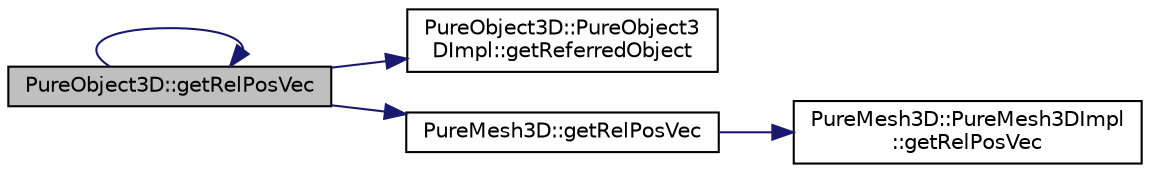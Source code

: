 digraph "PureObject3D::getRelPosVec"
{
 // LATEX_PDF_SIZE
  edge [fontname="Helvetica",fontsize="10",labelfontname="Helvetica",labelfontsize="10"];
  node [fontname="Helvetica",fontsize="10",shape=record];
  rankdir="LR";
  Node1 [label="PureObject3D::getRelPosVec",height=0.2,width=0.4,color="black", fillcolor="grey75", style="filled", fontcolor="black",tooltip="Gets the mesh-local relative position."];
  Node1 -> Node2 [color="midnightblue",fontsize="10",style="solid",fontname="Helvetica"];
  Node2 [label="PureObject3D::PureObject3\lDImpl::getReferredObject",height=0.2,width=0.4,color="black", fillcolor="white", style="filled",URL="$class_pure_object3_d_1_1_pure_object3_d_impl.html#a40d9f6688f4f5c505ca45cb476c36eec",tooltip=" "];
  Node1 -> Node3 [color="midnightblue",fontsize="10",style="solid",fontname="Helvetica"];
  Node3 [label="PureMesh3D::getRelPosVec",height=0.2,width=0.4,color="black", fillcolor="white", style="filled",URL="$class_pure_mesh3_d.html#a2050abb84096e06307ddf6d3b09a1ab7",tooltip="Gets the mesh-local relative position."];
  Node3 -> Node4 [color="midnightblue",fontsize="10",style="solid",fontname="Helvetica"];
  Node4 [label="PureMesh3D::PureMesh3DImpl\l::getRelPosVec",height=0.2,width=0.4,color="black", fillcolor="white", style="filled",URL="$class_pure_mesh3_d_1_1_pure_mesh3_d_impl.html#a68485e3c01bf37f28d23fd5647ea29bf",tooltip=" "];
  Node1 -> Node1 [color="midnightblue",fontsize="10",style="solid",fontname="Helvetica"];
}
